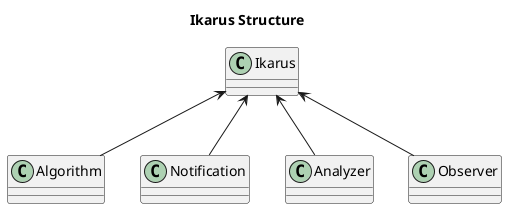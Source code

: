 @startuml
title Ikarus Structure
class Ikarus
Ikarus <-- Algorithm
Ikarus <-- Notification
Ikarus <-- Analyzer
Ikarus <-- Observer

@enduml